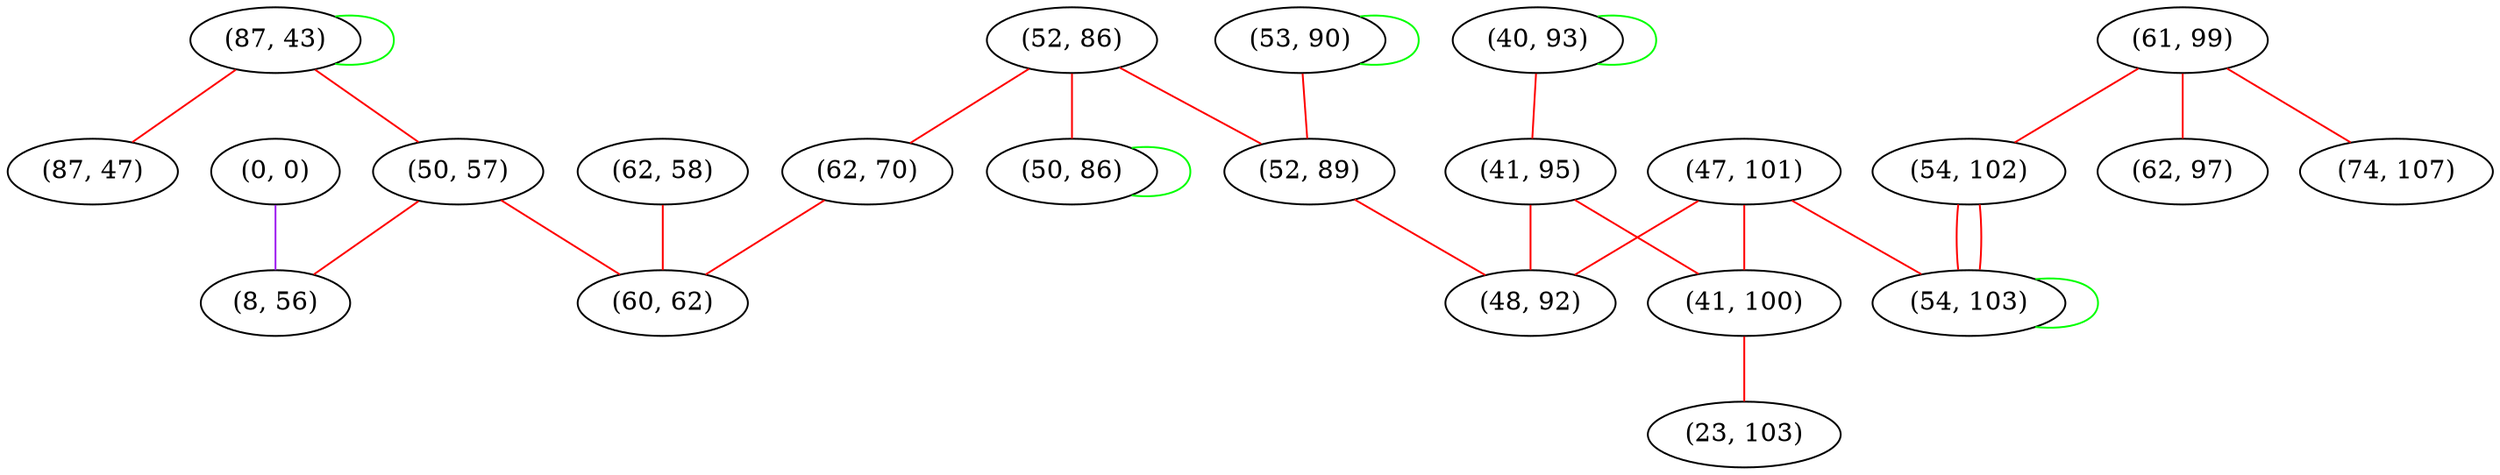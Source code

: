 graph "" {
"(87, 43)";
"(62, 58)";
"(40, 93)";
"(87, 47)";
"(47, 101)";
"(53, 90)";
"(52, 86)";
"(50, 57)";
"(0, 0)";
"(61, 99)";
"(62, 70)";
"(62, 97)";
"(8, 56)";
"(41, 95)";
"(41, 100)";
"(54, 102)";
"(74, 107)";
"(50, 86)";
"(52, 89)";
"(60, 62)";
"(48, 92)";
"(54, 103)";
"(23, 103)";
"(87, 43)" -- "(87, 43)"  [color=green, key=0, weight=2];
"(87, 43)" -- "(87, 47)"  [color=red, key=0, weight=1];
"(87, 43)" -- "(50, 57)"  [color=red, key=0, weight=1];
"(62, 58)" -- "(60, 62)"  [color=red, key=0, weight=1];
"(40, 93)" -- "(40, 93)"  [color=green, key=0, weight=2];
"(40, 93)" -- "(41, 95)"  [color=red, key=0, weight=1];
"(47, 101)" -- "(54, 103)"  [color=red, key=0, weight=1];
"(47, 101)" -- "(41, 100)"  [color=red, key=0, weight=1];
"(47, 101)" -- "(48, 92)"  [color=red, key=0, weight=1];
"(53, 90)" -- "(53, 90)"  [color=green, key=0, weight=2];
"(53, 90)" -- "(52, 89)"  [color=red, key=0, weight=1];
"(52, 86)" -- "(50, 86)"  [color=red, key=0, weight=1];
"(52, 86)" -- "(52, 89)"  [color=red, key=0, weight=1];
"(52, 86)" -- "(62, 70)"  [color=red, key=0, weight=1];
"(50, 57)" -- "(8, 56)"  [color=red, key=0, weight=1];
"(50, 57)" -- "(60, 62)"  [color=red, key=0, weight=1];
"(0, 0)" -- "(8, 56)"  [color=purple, key=0, weight=4];
"(61, 99)" -- "(62, 97)"  [color=red, key=0, weight=1];
"(61, 99)" -- "(74, 107)"  [color=red, key=0, weight=1];
"(61, 99)" -- "(54, 102)"  [color=red, key=0, weight=1];
"(62, 70)" -- "(60, 62)"  [color=red, key=0, weight=1];
"(41, 95)" -- "(41, 100)"  [color=red, key=0, weight=1];
"(41, 95)" -- "(48, 92)"  [color=red, key=0, weight=1];
"(41, 100)" -- "(23, 103)"  [color=red, key=0, weight=1];
"(54, 102)" -- "(54, 103)"  [color=red, key=0, weight=1];
"(54, 102)" -- "(54, 103)"  [color=red, key=1, weight=1];
"(50, 86)" -- "(50, 86)"  [color=green, key=0, weight=2];
"(52, 89)" -- "(48, 92)"  [color=red, key=0, weight=1];
"(54, 103)" -- "(54, 103)"  [color=green, key=0, weight=2];
}
